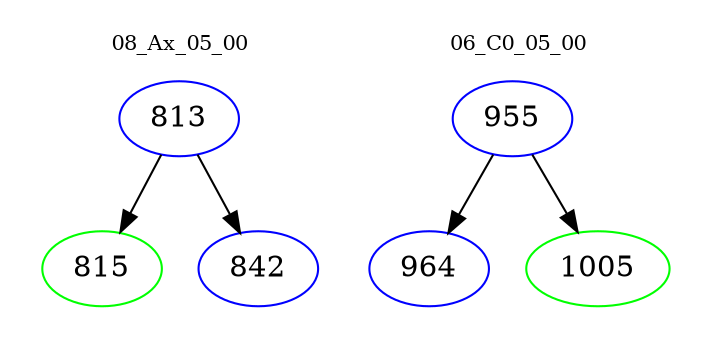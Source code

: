 digraph{
subgraph cluster_0 {
color = white
label = "08_Ax_05_00";
fontsize=10;
T0_813 [label="813", color="blue"]
T0_813 -> T0_815 [color="black"]
T0_815 [label="815", color="green"]
T0_813 -> T0_842 [color="black"]
T0_842 [label="842", color="blue"]
}
subgraph cluster_1 {
color = white
label = "06_C0_05_00";
fontsize=10;
T1_955 [label="955", color="blue"]
T1_955 -> T1_964 [color="black"]
T1_964 [label="964", color="blue"]
T1_955 -> T1_1005 [color="black"]
T1_1005 [label="1005", color="green"]
}
}
